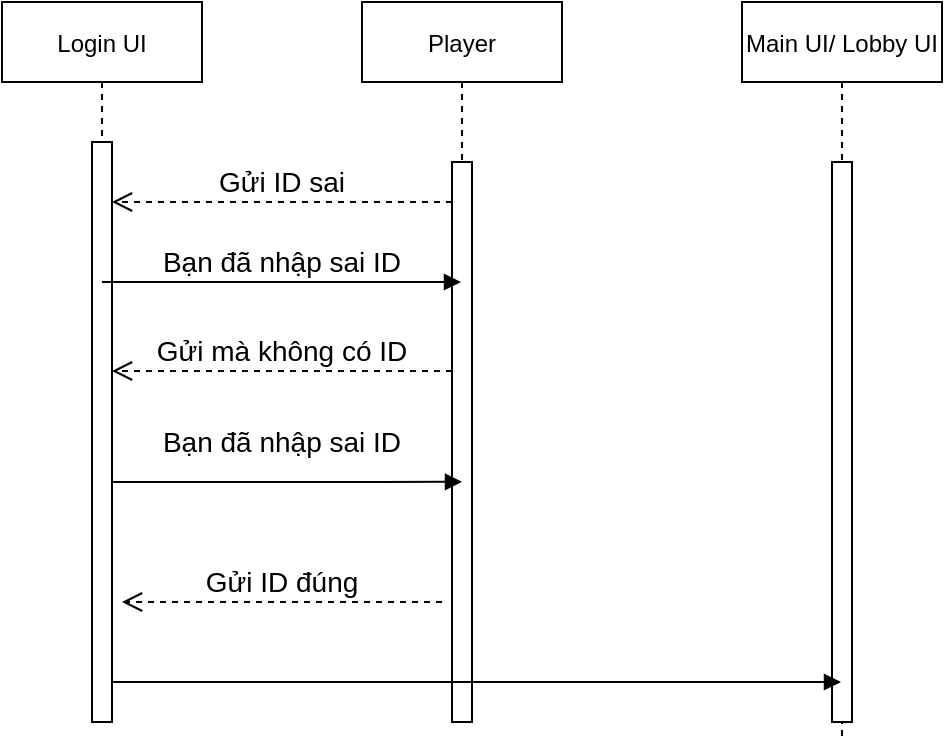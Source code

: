 <mxfile version="18.2.0" type="github" pages="5">
  <diagram id="kgpKYQtTHZ0yAKxKKP6v" name="Login">
    <mxGraphModel dx="1378" dy="788" grid="1" gridSize="10" guides="1" tooltips="1" connect="1" arrows="1" fold="1" page="1" pageScale="1" pageWidth="850" pageHeight="1100" math="0" shadow="0">
      <root>
        <mxCell id="0" />
        <mxCell id="1" parent="0" />
        <mxCell id="3nuBFxr9cyL0pnOWT2aG-1" value="Login UI" style="shape=umlLifeline;perimeter=lifelinePerimeter;container=1;collapsible=0;recursiveResize=0;rounded=0;shadow=0;strokeWidth=1;" parent="1" vertex="1">
          <mxGeometry x="120" y="80" width="100" height="360" as="geometry" />
        </mxCell>
        <mxCell id="3nuBFxr9cyL0pnOWT2aG-2" value="" style="points=[];perimeter=orthogonalPerimeter;rounded=0;shadow=0;strokeWidth=1;" parent="3nuBFxr9cyL0pnOWT2aG-1" vertex="1">
          <mxGeometry x="45" y="70" width="10" height="290" as="geometry" />
        </mxCell>
        <mxCell id="3nuBFxr9cyL0pnOWT2aG-5" value="Player" style="shape=umlLifeline;perimeter=lifelinePerimeter;container=1;collapsible=0;recursiveResize=0;rounded=0;shadow=0;strokeWidth=1;" parent="1" vertex="1">
          <mxGeometry x="300" y="80" width="100" height="360" as="geometry" />
        </mxCell>
        <mxCell id="3nuBFxr9cyL0pnOWT2aG-6" value="" style="points=[];perimeter=orthogonalPerimeter;rounded=0;shadow=0;strokeWidth=1;" parent="3nuBFxr9cyL0pnOWT2aG-5" vertex="1">
          <mxGeometry x="45" y="80" width="10" height="280" as="geometry" />
        </mxCell>
        <mxCell id="3nuBFxr9cyL0pnOWT2aG-7" value="Gửi ID sai" style="verticalAlign=bottom;endArrow=open;dashed=1;endSize=8;shadow=0;strokeWidth=1;fontSize=14;" parent="1" source="3nuBFxr9cyL0pnOWT2aG-6" target="3nuBFxr9cyL0pnOWT2aG-2" edge="1">
          <mxGeometry relative="1" as="geometry">
            <mxPoint x="275" y="236" as="targetPoint" />
            <mxPoint x="350" y="190" as="sourcePoint" />
            <Array as="points">
              <mxPoint x="260" y="180" />
            </Array>
          </mxGeometry>
        </mxCell>
        <mxCell id="vVQGNLxaUApxwbToktKd-1" value="Main UI/ Lobby UI" style="shape=umlLifeline;perimeter=lifelinePerimeter;container=1;collapsible=0;recursiveResize=0;rounded=0;shadow=0;strokeWidth=1;" parent="1" vertex="1">
          <mxGeometry x="490" y="80" width="100" height="370" as="geometry" />
        </mxCell>
        <mxCell id="vVQGNLxaUApxwbToktKd-2" value="" style="points=[];perimeter=orthogonalPerimeter;rounded=0;shadow=0;strokeWidth=1;" parent="vVQGNLxaUApxwbToktKd-1" vertex="1">
          <mxGeometry x="45" y="80" width="10" height="280" as="geometry" />
        </mxCell>
        <mxCell id="vVQGNLxaUApxwbToktKd-4" value="Bạn đã nhập sai ID" style="verticalAlign=bottom;endArrow=block;shadow=0;strokeWidth=1;fontSize=14;" parent="1" source="3nuBFxr9cyL0pnOWT2aG-1" target="3nuBFxr9cyL0pnOWT2aG-5" edge="1">
          <mxGeometry relative="1" as="geometry">
            <mxPoint x="185" y="250.0" as="sourcePoint" />
            <mxPoint x="355" y="250.0" as="targetPoint" />
            <Array as="points">
              <mxPoint x="290" y="220" />
            </Array>
          </mxGeometry>
        </mxCell>
        <mxCell id="vVQGNLxaUApxwbToktKd-5" value="" style="verticalAlign=bottom;endArrow=block;shadow=0;strokeWidth=1;fontSize=14;exitX=0.98;exitY=0.931;exitDx=0;exitDy=0;exitPerimeter=0;" parent="1" source="3nuBFxr9cyL0pnOWT2aG-2" target="vVQGNLxaUApxwbToktKd-1" edge="1">
          <mxGeometry relative="1" as="geometry">
            <mxPoint x="360" y="190.0" as="sourcePoint" />
            <mxPoint x="510" y="190" as="targetPoint" />
            <Array as="points">
              <mxPoint x="430" y="420" />
            </Array>
          </mxGeometry>
        </mxCell>
        <mxCell id="vVQGNLxaUApxwbToktKd-3" value="Gửi mà không có ID" style="verticalAlign=bottom;endArrow=open;dashed=1;endSize=8;shadow=0;strokeWidth=1;fontSize=14;" parent="1" edge="1">
          <mxGeometry relative="1" as="geometry">
            <mxPoint x="175" y="264.5" as="targetPoint" />
            <mxPoint x="345" y="264.5" as="sourcePoint" />
            <Array as="points">
              <mxPoint x="260" y="264.5" />
            </Array>
          </mxGeometry>
        </mxCell>
        <mxCell id="l9vPO6UozqXAFX-qgU7n-1" value="Bạn đã nhập sai ID" style="verticalAlign=bottom;endArrow=block;shadow=0;strokeWidth=1;fontSize=14;entryX=0.5;entryY=0.571;entryDx=0;entryDy=0;entryPerimeter=0;" parent="1" source="3nuBFxr9cyL0pnOWT2aG-2" target="3nuBFxr9cyL0pnOWT2aG-6" edge="1">
          <mxGeometry x="-0.029" y="10" relative="1" as="geometry">
            <mxPoint x="179.5" y="320" as="sourcePoint" />
            <mxPoint x="359.5" y="320" as="targetPoint" />
            <Array as="points">
              <mxPoint x="300" y="320" />
            </Array>
            <mxPoint as="offset" />
          </mxGeometry>
        </mxCell>
        <mxCell id="l9vPO6UozqXAFX-qgU7n-2" value="Gửi ID đúng" style="verticalAlign=bottom;endArrow=open;dashed=1;endSize=8;shadow=0;strokeWidth=1;fontSize=14;" parent="1" edge="1">
          <mxGeometry relative="1" as="geometry">
            <mxPoint x="180" y="380" as="targetPoint" />
            <mxPoint x="340" y="380" as="sourcePoint" />
            <Array as="points">
              <mxPoint x="265" y="380" />
            </Array>
          </mxGeometry>
        </mxCell>
      </root>
    </mxGraphModel>
  </diagram>
  <diagram id="Ul_5uO3QfGeozZq9Df6z" name="Main UI">
    <mxGraphModel dx="1378" dy="788" grid="1" gridSize="10" guides="1" tooltips="1" connect="1" arrows="1" fold="1" page="1" pageScale="1" pageWidth="827" pageHeight="1169" math="0" shadow="0">
      <root>
        <mxCell id="0" />
        <mxCell id="1" parent="0" />
        <mxCell id="vgy5f8Mt3fP38TNz5nEK-1" value="Player" style="shape=umlLifeline;perimeter=lifelinePerimeter;container=1;collapsible=0;recursiveResize=0;rounded=0;shadow=0;strokeWidth=1;" parent="1" vertex="1">
          <mxGeometry x="120" y="80" width="100" height="720" as="geometry" />
        </mxCell>
        <mxCell id="vgy5f8Mt3fP38TNz5nEK-2" value="" style="points=[];perimeter=orthogonalPerimeter;rounded=0;shadow=0;strokeWidth=1;" parent="vgy5f8Mt3fP38TNz5nEK-1" vertex="1">
          <mxGeometry x="45" y="70" width="10" height="650" as="geometry" />
        </mxCell>
        <mxCell id="vgy5f8Mt3fP38TNz5nEK-4" value="Main UI / Lobby UI" style="shape=umlLifeline;perimeter=lifelinePerimeter;container=1;collapsible=0;recursiveResize=0;rounded=0;shadow=0;strokeWidth=1;" parent="1" vertex="1">
          <mxGeometry x="300" y="80" width="100" height="720" as="geometry" />
        </mxCell>
        <mxCell id="vgy5f8Mt3fP38TNz5nEK-5" value="" style="points=[];perimeter=orthogonalPerimeter;rounded=0;shadow=0;strokeWidth=1;" parent="vgy5f8Mt3fP38TNz5nEK-4" vertex="1">
          <mxGeometry x="45" y="80" width="10" height="640" as="geometry" />
        </mxCell>
        <mxCell id="vgy5f8Mt3fP38TNz5nEK-8" value="Tab tăng Vàng" style="verticalAlign=bottom;endArrow=block;entryX=0;entryY=0;shadow=0;strokeWidth=1;fontSize=14;" parent="1" source="vgy5f8Mt3fP38TNz5nEK-2" target="vgy5f8Mt3fP38TNz5nEK-5" edge="1">
          <mxGeometry relative="1" as="geometry">
            <mxPoint x="275" y="160" as="sourcePoint" />
          </mxGeometry>
        </mxCell>
        <mxCell id="vgy5f8Mt3fP38TNz5nEK-9" value="Find Match UI" style="shape=umlLifeline;perimeter=lifelinePerimeter;container=1;collapsible=0;recursiveResize=0;rounded=0;shadow=0;strokeWidth=1;" parent="1" vertex="1">
          <mxGeometry x="490" y="80" width="100" height="470" as="geometry" />
        </mxCell>
        <mxCell id="vgy5f8Mt3fP38TNz5nEK-10" value="" style="points=[];perimeter=orthogonalPerimeter;rounded=0;shadow=0;strokeWidth=1;" parent="vgy5f8Mt3fP38TNz5nEK-9" vertex="1">
          <mxGeometry x="45" y="80" width="10" height="390" as="geometry" />
        </mxCell>
        <mxCell id="vgy5f8Mt3fP38TNz5nEK-11" value="Tab cửa hàng" style="verticalAlign=bottom;endArrow=block;shadow=0;strokeWidth=1;fontSize=14;" parent="1" source="vgy5f8Mt3fP38TNz5nEK-1" target="vgy5f8Mt3fP38TNz5nEK-4" edge="1">
          <mxGeometry relative="1" as="geometry">
            <mxPoint x="185" y="250.0" as="sourcePoint" />
            <mxPoint x="355" y="250.0" as="targetPoint" />
            <Array as="points">
              <mxPoint x="270" y="420" />
            </Array>
          </mxGeometry>
        </mxCell>
        <mxCell id="vgy5f8Mt3fP38TNz5nEK-12" value="" style="verticalAlign=bottom;endArrow=block;shadow=0;strokeWidth=1;fontSize=14;" parent="1" source="vgy5f8Mt3fP38TNz5nEK-5" target="vgy5f8Mt3fP38TNz5nEK-9" edge="1">
          <mxGeometry relative="1" as="geometry">
            <mxPoint x="360" y="190.0" as="sourcePoint" />
            <mxPoint x="510" y="190" as="targetPoint" />
            <Array as="points">
              <mxPoint x="420" y="180" />
            </Array>
          </mxGeometry>
        </mxCell>
        <mxCell id="q5w4GUs5gzEEkuVlOTlr-1" value="Tăng 100 Vàng" style="verticalAlign=bottom;endArrow=block;shadow=0;strokeWidth=1;fontSize=14;" parent="1" source="vgy5f8Mt3fP38TNz5nEK-5" target="vgy5f8Mt3fP38TNz5nEK-1" edge="1">
          <mxGeometry x="-0.246" y="-10" relative="1" as="geometry">
            <mxPoint x="340" y="190" as="sourcePoint" />
            <mxPoint x="340" y="240" as="targetPoint" />
            <Array as="points">
              <mxPoint x="260" y="210" />
            </Array>
            <mxPoint as="offset" />
          </mxGeometry>
        </mxCell>
        <mxCell id="q5w4GUs5gzEEkuVlOTlr-2" value="Tab tăng Ngọc" style="verticalAlign=bottom;endArrow=block;entryX=0;entryY=0;shadow=0;strokeWidth=1;fontSize=14;" parent="1" edge="1">
          <mxGeometry relative="1" as="geometry">
            <mxPoint x="175.5" y="260.0" as="sourcePoint" />
            <mxPoint x="345.5" y="260.0" as="targetPoint" />
            <Array as="points" />
          </mxGeometry>
        </mxCell>
        <mxCell id="q5w4GUs5gzEEkuVlOTlr-3" value="Tăng 100 Ngọc" style="verticalAlign=bottom;endArrow=block;shadow=0;strokeWidth=1;fontSize=14;" parent="1" edge="1">
          <mxGeometry x="-0.246" y="-10" relative="1" as="geometry">
            <mxPoint x="345.5" y="310" as="sourcePoint" />
            <mxPoint x="170" y="310" as="targetPoint" />
            <Array as="points">
              <mxPoint x="260.5" y="310" />
            </Array>
            <mxPoint as="offset" />
          </mxGeometry>
        </mxCell>
        <mxCell id="q5w4GUs5gzEEkuVlOTlr-4" value="Tab nút chiến đấu" style="verticalAlign=bottom;endArrow=block;shadow=0;strokeWidth=1;fontSize=14;" parent="1" edge="1">
          <mxGeometry relative="1" as="geometry">
            <mxPoint x="170" y="360" as="sourcePoint" />
            <mxPoint x="350" y="360" as="targetPoint" />
            <Array as="points" />
          </mxGeometry>
        </mxCell>
        <mxCell id="q5w4GUs5gzEEkuVlOTlr-5" value="Vào tìm đối thủ" style="verticalAlign=bottom;endArrow=block;shadow=0;strokeWidth=1;fontSize=14;" parent="1" edge="1">
          <mxGeometry relative="1" as="geometry">
            <mxPoint x="360" y="380" as="sourcePoint" />
            <mxPoint x="537" y="380" as="targetPoint" />
            <Array as="points" />
          </mxGeometry>
        </mxCell>
        <mxCell id="JGarRY3UZDbdFhexlCLd-1" value="Shop UI" style="shape=umlLifeline;perimeter=lifelinePerimeter;container=1;collapsible=0;recursiveResize=0;rounded=0;shadow=0;strokeWidth=1;" vertex="1" parent="1">
          <mxGeometry x="650" y="80" width="100" height="470" as="geometry" />
        </mxCell>
        <mxCell id="JGarRY3UZDbdFhexlCLd-2" value="" style="points=[];perimeter=orthogonalPerimeter;rounded=0;shadow=0;strokeWidth=1;" vertex="1" parent="JGarRY3UZDbdFhexlCLd-1">
          <mxGeometry x="45" y="80" width="10" height="390" as="geometry" />
        </mxCell>
        <mxCell id="JGarRY3UZDbdFhexlCLd-3" value="Vào cửa hàng" style="verticalAlign=bottom;endArrow=block;shadow=0;strokeWidth=1;fontSize=14;" edge="1" parent="1" target="JGarRY3UZDbdFhexlCLd-1">
          <mxGeometry relative="1" as="geometry">
            <mxPoint x="350" y="450" as="sourcePoint" />
            <mxPoint x="640" y="450" as="targetPoint" />
            <Array as="points" />
          </mxGeometry>
        </mxCell>
        <mxCell id="JGarRY3UZDbdFhexlCLd-4" value="Tab Card UI" style="verticalAlign=bottom;endArrow=block;shadow=0;strokeWidth=1;fontSize=14;" edge="1" parent="1" source="vgy5f8Mt3fP38TNz5nEK-2" target="vgy5f8Mt3fP38TNz5nEK-4">
          <mxGeometry relative="1" as="geometry">
            <mxPoint x="180" y="490" as="sourcePoint" />
            <mxPoint x="350" y="490" as="targetPoint" />
            <Array as="points">
              <mxPoint x="270.5" y="490" />
            </Array>
          </mxGeometry>
        </mxCell>
        <mxCell id="JGarRY3UZDbdFhexlCLd-5" value="Card UI" style="shape=umlLifeline;perimeter=lifelinePerimeter;container=1;collapsible=0;recursiveResize=0;rounded=0;shadow=0;strokeWidth=1;" vertex="1" parent="1">
          <mxGeometry x="810" y="80" width="100" height="470" as="geometry" />
        </mxCell>
        <mxCell id="JGarRY3UZDbdFhexlCLd-6" value="" style="points=[];perimeter=orthogonalPerimeter;rounded=0;shadow=0;strokeWidth=1;" vertex="1" parent="JGarRY3UZDbdFhexlCLd-5">
          <mxGeometry x="60" y="70" width="10" height="390" as="geometry" />
        </mxCell>
        <mxCell id="JGarRY3UZDbdFhexlCLd-7" value="Vào Card UI" style="verticalAlign=bottom;endArrow=block;shadow=0;strokeWidth=1;fontSize=14;exitX=1.1;exitY=0.587;exitDx=0;exitDy=0;exitPerimeter=0;" edge="1" parent="1" source="vgy5f8Mt3fP38TNz5nEK-5">
          <mxGeometry relative="1" as="geometry">
            <mxPoint x="360" y="530" as="sourcePoint" />
            <mxPoint x="875" y="530" as="targetPoint" />
            <Array as="points" />
          </mxGeometry>
        </mxCell>
        <mxCell id="JGarRY3UZDbdFhexlCLd-8" value="Tab mở rương" style="verticalAlign=bottom;endArrow=block;shadow=0;strokeWidth=1;fontSize=14;entryX=0.2;entryY=0.669;entryDx=0;entryDy=0;entryPerimeter=0;" edge="1" parent="1" target="vgy5f8Mt3fP38TNz5nEK-5">
          <mxGeometry relative="1" as="geometry">
            <mxPoint x="180" y="585" as="sourcePoint" />
            <mxPoint x="344.5" y="585" as="targetPoint" />
            <Array as="points">
              <mxPoint x="265.5" y="585" />
            </Array>
          </mxGeometry>
        </mxCell>
        <mxCell id="JGarRY3UZDbdFhexlCLd-9" value="Đếm ngược rương mở" style="verticalAlign=bottom;endArrow=block;shadow=0;strokeWidth=1;fontSize=14;" edge="1" parent="1">
          <mxGeometry x="-0.031" y="-10" relative="1" as="geometry">
            <mxPoint x="345.5" y="650" as="sourcePoint" />
            <mxPoint x="170" y="650" as="targetPoint" />
            <Array as="points">
              <mxPoint x="260.5" y="650" />
            </Array>
            <mxPoint as="offset" />
          </mxGeometry>
        </mxCell>
        <mxCell id="JGarRY3UZDbdFhexlCLd-12" value="Text" style="edgeLabel;html=1;align=center;verticalAlign=middle;resizable=0;points=[];" vertex="1" connectable="0" parent="JGarRY3UZDbdFhexlCLd-9">
          <mxGeometry x="0.191" y="-4" relative="1" as="geometry">
            <mxPoint x="1" as="offset" />
          </mxGeometry>
        </mxCell>
        <mxCell id="JGarRY3UZDbdFhexlCLd-10" value="Tab nhận rương đã mở" style="verticalAlign=bottom;endArrow=block;shadow=0;strokeWidth=1;fontSize=14;entryX=0.47;entryY=0.864;entryDx=0;entryDy=0;entryPerimeter=0;" edge="1" parent="1" target="vgy5f8Mt3fP38TNz5nEK-4">
          <mxGeometry relative="1" as="geometry">
            <mxPoint x="170" y="700" as="sourcePoint" />
            <mxPoint x="350" y="700" as="targetPoint" />
            <Array as="points">
              <mxPoint x="265.5" y="700" />
            </Array>
          </mxGeometry>
        </mxCell>
        <mxCell id="JGarRY3UZDbdFhexlCLd-13" value="Gửi vật phẩm trong rương" style="verticalAlign=bottom;endArrow=block;shadow=0;strokeWidth=1;fontSize=14;" edge="1" parent="1">
          <mxGeometry x="-0.031" y="-10" relative="1" as="geometry">
            <mxPoint x="346" y="760" as="sourcePoint" />
            <mxPoint x="170" y="760" as="targetPoint" />
            <Array as="points">
              <mxPoint x="260.5" y="760" />
            </Array>
            <mxPoint as="offset" />
          </mxGeometry>
        </mxCell>
        <mxCell id="JGarRY3UZDbdFhexlCLd-14" value="Text" style="edgeLabel;html=1;align=center;verticalAlign=middle;resizable=0;points=[];" vertex="1" connectable="0" parent="JGarRY3UZDbdFhexlCLd-13">
          <mxGeometry x="0.191" y="-4" relative="1" as="geometry">
            <mxPoint x="1" as="offset" />
          </mxGeometry>
        </mxCell>
      </root>
    </mxGraphModel>
  </diagram>
  <diagram id="UsLfQOOXq6uKnSK79dEE" name="Find Match">
    <mxGraphModel dx="2205" dy="788" grid="1" gridSize="10" guides="1" tooltips="1" connect="1" arrows="1" fold="1" page="1" pageScale="1" pageWidth="827" pageHeight="1169" math="0" shadow="0">
      <root>
        <mxCell id="0" />
        <mxCell id="1" parent="0" />
        <mxCell id="gu3wPk2-9Juq1TG-LscH-1" value="Find Match UI" style="shape=umlLifeline;perimeter=lifelinePerimeter;container=1;collapsible=0;recursiveResize=0;rounded=0;shadow=0;strokeWidth=1;" vertex="1" parent="1">
          <mxGeometry x="350" y="80" width="100" height="470" as="geometry" />
        </mxCell>
        <mxCell id="gu3wPk2-9Juq1TG-LscH-2" value="" style="points=[];perimeter=orthogonalPerimeter;rounded=0;shadow=0;strokeWidth=1;" vertex="1" parent="gu3wPk2-9Juq1TG-LscH-1">
          <mxGeometry x="45" y="80" width="10" height="390" as="geometry" />
        </mxCell>
        <mxCell id="CwVvzMCeGpDq4aHhCcMi-1" value="Tìm đối thủ" style="verticalAlign=bottom;endArrow=block;shadow=0;strokeWidth=1;fontSize=14;exitX=1.3;exitY=0.079;exitDx=0;exitDy=0;exitPerimeter=0;" edge="1" parent="gu3wPk2-9Juq1TG-LscH-1" source="gu3wPk2-9Juq1TG-LscH-2" target="gu3wPk2-9Juq1TG-LscH-1">
          <mxGeometry x="-0.588" relative="1" as="geometry">
            <mxPoint x="60" y="110" as="sourcePoint" />
            <mxPoint x="160" y="190" as="targetPoint" />
            <Array as="points">
              <mxPoint x="160" y="110" />
              <mxPoint x="160" y="150" />
            </Array>
            <mxPoint as="offset" />
          </mxGeometry>
        </mxCell>
        <mxCell id="HZ7dDVXrfk9SGpW5IDuA-1" value="Player" style="shape=umlLifeline;perimeter=lifelinePerimeter;container=1;collapsible=0;recursiveResize=0;rounded=0;shadow=0;strokeWidth=1;" vertex="1" parent="1">
          <mxGeometry x="-100" y="80" width="100" height="470" as="geometry" />
        </mxCell>
        <mxCell id="HZ7dDVXrfk9SGpW5IDuA-2" value="" style="points=[];perimeter=orthogonalPerimeter;rounded=0;shadow=0;strokeWidth=1;" vertex="1" parent="HZ7dDVXrfk9SGpW5IDuA-1">
          <mxGeometry x="45" y="80" width="10" height="390" as="geometry" />
        </mxCell>
        <mxCell id="HZ7dDVXrfk9SGpW5IDuA-3" value="Find Match UI" style="shape=umlLifeline;perimeter=lifelinePerimeter;container=1;collapsible=0;recursiveResize=0;rounded=0;shadow=0;strokeWidth=1;" vertex="1" parent="1">
          <mxGeometry x="600" y="80" width="100" height="470" as="geometry" />
        </mxCell>
        <mxCell id="HZ7dDVXrfk9SGpW5IDuA-4" value="" style="points=[];perimeter=orthogonalPerimeter;rounded=0;shadow=0;strokeWidth=1;" vertex="1" parent="HZ7dDVXrfk9SGpW5IDuA-3">
          <mxGeometry x="45" y="80" width="10" height="390" as="geometry" />
        </mxCell>
        <mxCell id="wtC-uaLift-vtg1qS7rX-1" value="Tìm thấy, game bắt đầu" style="verticalAlign=bottom;endArrow=block;shadow=0;strokeWidth=1;fontSize=14;exitX=1.2;exitY=0.364;exitDx=0;exitDy=0;exitPerimeter=0;" edge="1" parent="1" source="gu3wPk2-9Juq1TG-LscH-2">
          <mxGeometry relative="1" as="geometry">
            <mxPoint x="423" y="300" as="sourcePoint" />
            <mxPoint x="650" y="302" as="targetPoint" />
            <Array as="points" />
          </mxGeometry>
        </mxCell>
        <mxCell id="auQgfi1m2Q-ZtrnJmq-W-1" value="Main UI / Lobby UI" style="shape=umlLifeline;perimeter=lifelinePerimeter;container=1;collapsible=0;recursiveResize=0;rounded=0;shadow=0;strokeWidth=1;" vertex="1" parent="1">
          <mxGeometry x="100" y="80" width="100" height="470" as="geometry" />
        </mxCell>
        <mxCell id="auQgfi1m2Q-ZtrnJmq-W-2" value="" style="points=[];perimeter=orthogonalPerimeter;rounded=0;shadow=0;strokeWidth=1;" vertex="1" parent="auQgfi1m2Q-ZtrnJmq-W-1">
          <mxGeometry x="45" y="80" width="10" height="390" as="geometry" />
        </mxCell>
        <mxCell id="jtk3klKPrENCytkdl9Yx-1" value="Nhấn nút hủy bỏ" style="verticalAlign=bottom;endArrow=block;shadow=0;strokeWidth=1;fontSize=14;entryX=0;entryY=0.505;entryDx=0;entryDy=0;entryPerimeter=0;" edge="1" parent="1" source="HZ7dDVXrfk9SGpW5IDuA-2" target="gu3wPk2-9Juq1TG-LscH-2">
          <mxGeometry relative="1" as="geometry">
            <mxPoint x="-40" y="300" as="sourcePoint" />
            <mxPoint x="140" y="300" as="targetPoint" />
            <Array as="points" />
          </mxGeometry>
        </mxCell>
        <mxCell id="jtk3klKPrENCytkdl9Yx-3" value="Trở về màn hình chiến đấu" style="verticalAlign=bottom;endArrow=block;shadow=0;strokeWidth=1;fontSize=14;exitX=0.1;exitY=0.69;exitDx=0;exitDy=0;exitPerimeter=0;" edge="1" parent="1" source="gu3wPk2-9Juq1TG-LscH-2" target="auQgfi1m2Q-ZtrnJmq-W-2">
          <mxGeometry relative="1" as="geometry">
            <mxPoint x="390" y="430" as="sourcePoint" />
            <mxPoint x="160" y="420" as="targetPoint" />
            <Array as="points" />
          </mxGeometry>
        </mxCell>
      </root>
    </mxGraphModel>
  </diagram>
  <diagram id="X1QzbiwXvaV0UW6uLgLh" name="Play Game">
    <mxGraphModel dx="1621" dy="927" grid="1" gridSize="10" guides="1" tooltips="1" connect="1" arrows="1" fold="1" page="1" pageScale="1" pageWidth="827" pageHeight="1169" math="0" shadow="0">
      <root>
        <mxCell id="0" />
        <mxCell id="1" parent="0" />
        <mxCell id="Yzrl0Bm6p3Xadv_Nr3l_-1" value="Player" style="shape=umlLifeline;perimeter=lifelinePerimeter;container=1;collapsible=0;recursiveResize=0;rounded=0;shadow=0;strokeWidth=1;" vertex="1" parent="1">
          <mxGeometry x="20" y="160" width="100" height="860" as="geometry" />
        </mxCell>
        <mxCell id="Yzrl0Bm6p3Xadv_Nr3l_-2" value="" style="points=[];perimeter=orthogonalPerimeter;rounded=0;shadow=0;strokeWidth=1;" vertex="1" parent="Yzrl0Bm6p3Xadv_Nr3l_-1">
          <mxGeometry x="45" y="70" width="10" height="780" as="geometry" />
        </mxCell>
        <mxCell id="hKyhZP1-rrshGEeTA4xP-1" value="Main UI / Lobby UI" style="shape=umlLifeline;perimeter=lifelinePerimeter;container=1;collapsible=0;recursiveResize=0;rounded=0;shadow=0;strokeWidth=1;" vertex="1" parent="1">
          <mxGeometry x="727" y="160" width="100" height="880" as="geometry" />
        </mxCell>
        <mxCell id="hKyhZP1-rrshGEeTA4xP-2" value="" style="points=[];perimeter=orthogonalPerimeter;rounded=0;shadow=0;strokeWidth=1;" vertex="1" parent="hKyhZP1-rrshGEeTA4xP-1">
          <mxGeometry x="45" y="80" width="10" height="800" as="geometry" />
        </mxCell>
        <mxCell id="hKyhZP1-rrshGEeTA4xP-3" value="End Game UI" style="shape=umlLifeline;perimeter=lifelinePerimeter;container=1;collapsible=0;recursiveResize=0;rounded=0;shadow=0;strokeWidth=1;" vertex="1" parent="1">
          <mxGeometry x="480" y="160" width="100" height="720" as="geometry" />
        </mxCell>
        <mxCell id="hKyhZP1-rrshGEeTA4xP-5" value="Main Game UI" style="shape=umlLifeline;perimeter=lifelinePerimeter;container=1;collapsible=0;recursiveResize=0;rounded=0;shadow=0;strokeWidth=1;" vertex="1" parent="1">
          <mxGeometry x="220" y="160" width="100" height="800" as="geometry" />
        </mxCell>
        <mxCell id="hKyhZP1-rrshGEeTA4xP-6" value="" style="points=[];perimeter=orthogonalPerimeter;rounded=0;shadow=0;strokeWidth=1;" vertex="1" parent="hKyhZP1-rrshGEeTA4xP-5">
          <mxGeometry x="45" y="80" width="10" height="720" as="geometry" />
        </mxCell>
        <mxCell id="Gf2DpPIg1qy5QK6rClHg-1" value="Thắng, chuyển sang end game" style="verticalAlign=bottom;endArrow=block;shadow=0;strokeWidth=1;fontSize=14;exitX=1.2;exitY=0.502;exitDx=0;exitDy=0;exitPerimeter=0;entryX=-0.365;entryY=0.456;entryDx=0;entryDy=0;entryPerimeter=0;" edge="1" parent="1" source="hKyhZP1-rrshGEeTA4xP-6" target="hKyhZP1-rrshGEeTA4xP-4">
          <mxGeometry relative="1" as="geometry">
            <mxPoint x="290" y="560" as="sourcePoint" />
            <mxPoint x="520" y="560" as="targetPoint" />
            <Array as="points" />
          </mxGeometry>
        </mxCell>
        <mxCell id="Gf2DpPIg1qy5QK6rClHg-2" value="Thông báo chiến thắng, rương, danh vọng" style="verticalAlign=bottom;endArrow=block;shadow=0;strokeWidth=1;fontSize=14;exitX=0.2;exitY=0.573;exitDx=0;exitDy=0;exitPerimeter=0;entryX=0.543;entryY=0.601;entryDx=0;entryDy=0;entryPerimeter=0;" edge="1" parent="1" source="hKyhZP1-rrshGEeTA4xP-4" target="Yzrl0Bm6p3Xadv_Nr3l_-1">
          <mxGeometry relative="1" as="geometry">
            <mxPoint x="520" y="610" as="sourcePoint" />
            <mxPoint x="360" y="600" as="targetPoint" />
            <Array as="points" />
          </mxGeometry>
        </mxCell>
        <mxCell id="Gf2DpPIg1qy5QK6rClHg-3" value="Thua, chuyển sang end game" style="verticalAlign=bottom;endArrow=block;shadow=0;strokeWidth=1;fontSize=14;exitX=1.5;exitY=0.688;exitDx=0;exitDy=0;exitPerimeter=0;entryX=0;entryY=0.664;entryDx=0;entryDy=0;entryPerimeter=0;" edge="1" parent="1" source="hKyhZP1-rrshGEeTA4xP-6" target="hKyhZP1-rrshGEeTA4xP-4">
          <mxGeometry relative="1" as="geometry">
            <mxPoint x="287" y="681.28" as="sourcePoint" />
            <mxPoint x="540" y="680" as="targetPoint" />
            <Array as="points" />
          </mxGeometry>
        </mxCell>
        <mxCell id="Gf2DpPIg1qy5QK6rClHg-4" value="Thông báo thua, rương, danh vọng" style="verticalAlign=bottom;endArrow=block;shadow=0;strokeWidth=1;fontSize=14;entryX=0.531;entryY=0.735;entryDx=0;entryDy=0;entryPerimeter=0;exitX=0.5;exitY=0.746;exitDx=0;exitDy=0;exitPerimeter=0;" edge="1" parent="1" source="hKyhZP1-rrshGEeTA4xP-4" target="Yzrl0Bm6p3Xadv_Nr3l_-1">
          <mxGeometry relative="1" as="geometry">
            <mxPoint x="530" y="790" as="sourcePoint" />
            <mxPoint x="100" y="740" as="targetPoint" />
            <Array as="points">
              <mxPoint x="330" y="790" />
            </Array>
          </mxGeometry>
        </mxCell>
        <mxCell id="Gf2DpPIg1qy5QK6rClHg-5" value="Hòa, chuyển sang end game" style="verticalAlign=bottom;endArrow=block;shadow=0;strokeWidth=1;fontSize=14;exitX=1.3;exitY=0.832;exitDx=0;exitDy=0;exitPerimeter=0;entryX=0.106;entryY=0.813;entryDx=0;entryDy=0;entryPerimeter=0;" edge="1" parent="1" source="hKyhZP1-rrshGEeTA4xP-6" target="hKyhZP1-rrshGEeTA4xP-4">
          <mxGeometry relative="1" as="geometry">
            <mxPoint x="280" y="840" as="sourcePoint" />
            <mxPoint x="520" y="841" as="targetPoint" />
            <Array as="points" />
          </mxGeometry>
        </mxCell>
        <mxCell id="Gf2DpPIg1qy5QK6rClHg-6" value="Thông báo hòa, rương, danh vọng" style="verticalAlign=bottom;endArrow=block;shadow=0;strokeWidth=1;fontSize=14;exitX=-0.012;exitY=0.893;exitDx=0;exitDy=0;exitPerimeter=0;entryX=0.508;entryY=0.841;entryDx=0;entryDy=0;entryPerimeter=0;" edge="1" parent="1" source="hKyhZP1-rrshGEeTA4xP-4" target="Yzrl0Bm6p3Xadv_Nr3l_-1">
          <mxGeometry relative="1" as="geometry">
            <mxPoint x="520" y="890" as="sourcePoint" />
            <mxPoint x="90" y="890" as="targetPoint" />
            <Array as="points" />
          </mxGeometry>
        </mxCell>
        <mxCell id="hKyhZP1-rrshGEeTA4xP-4" value="" style="points=[];perimeter=orthogonalPerimeter;rounded=0;shadow=0;strokeWidth=1;" vertex="1" parent="1">
          <mxGeometry x="525" y="300" width="10" height="660" as="geometry" />
        </mxCell>
        <mxCell id="Gf2DpPIg1qy5QK6rClHg-8" value="Tab về nhà" style="verticalAlign=bottom;endArrow=block;shadow=0;strokeWidth=1;fontSize=14;exitX=0.9;exitY=0.906;exitDx=0;exitDy=0;exitPerimeter=0;entryX=0.1;entryY=0.971;entryDx=0;entryDy=0;entryPerimeter=0;" edge="1" parent="1" source="Yzrl0Bm6p3Xadv_Nr3l_-2" target="hKyhZP1-rrshGEeTA4xP-4">
          <mxGeometry relative="1" as="geometry">
            <mxPoint x="80" y="940" as="sourcePoint" />
            <mxPoint x="770" y="940" as="targetPoint" />
            <Array as="points" />
          </mxGeometry>
        </mxCell>
        <mxCell id="Gf2DpPIg1qy5QK6rClHg-9" value="Trở về màn hình chiến đấu" style="verticalAlign=bottom;endArrow=block;shadow=0;strokeWidth=1;fontSize=14;exitX=1;exitY=0.991;exitDx=0;exitDy=0;exitPerimeter=0;entryX=0.935;entryY=0.891;entryDx=0;entryDy=0;entryPerimeter=0;" edge="1" parent="1" source="hKyhZP1-rrshGEeTA4xP-4" target="hKyhZP1-rrshGEeTA4xP-2">
          <mxGeometry x="0.139" y="14" relative="1" as="geometry">
            <mxPoint x="376" y="1000.42" as="sourcePoint" />
            <mxPoint x="770" y="950" as="targetPoint" />
            <Array as="points" />
            <mxPoint as="offset" />
          </mxGeometry>
        </mxCell>
        <mxCell id="Gf2DpPIg1qy5QK6rClHg-10" value="Tăng/không rương, tăng/giảm/không danh vọng" style="verticalAlign=bottom;endArrow=block;shadow=0;strokeWidth=1;fontSize=14;entryX=0.106;entryY=0.968;entryDx=0;entryDy=0;entryPerimeter=0;exitX=-0.124;exitY=0.941;exitDx=0;exitDy=0;exitPerimeter=0;" edge="1" parent="1" source="hKyhZP1-rrshGEeTA4xP-2" target="Yzrl0Bm6p3Xadv_Nr3l_-2">
          <mxGeometry x="0.088" y="-8" relative="1" as="geometry">
            <mxPoint x="770" y="1000" as="sourcePoint" />
            <mxPoint x="90" y="1010" as="targetPoint" />
            <Array as="points" />
            <mxPoint as="offset" />
          </mxGeometry>
        </mxCell>
      </root>
    </mxGraphModel>
  </diagram>
  <diagram id="qk1u3NQa3lpbSR8lXsx0" name="Card UI">
    <mxGraphModel dx="2205" dy="788" grid="1" gridSize="10" guides="1" tooltips="1" connect="1" arrows="1" fold="1" page="1" pageScale="1" pageWidth="827" pageHeight="1169" math="0" shadow="0">
      <root>
        <mxCell id="0" />
        <mxCell id="1" parent="0" />
        <mxCell id="-vornVqQyH1mFGk9SgV9-1" value="Player" style="shape=umlLifeline;perimeter=lifelinePerimeter;container=1;collapsible=0;recursiveResize=0;rounded=0;shadow=0;strokeWidth=1;" vertex="1" parent="1">
          <mxGeometry x="-100" y="80" width="100" height="370" as="geometry" />
        </mxCell>
        <mxCell id="-vornVqQyH1mFGk9SgV9-2" value="" style="points=[];perimeter=orthogonalPerimeter;rounded=0;shadow=0;strokeWidth=1;" vertex="1" parent="-vornVqQyH1mFGk9SgV9-1">
          <mxGeometry x="45" y="80" width="10" height="290" as="geometry" />
        </mxCell>
        <mxCell id="-vornVqQyH1mFGk9SgV9-3" value="Card UI" style="shape=umlLifeline;perimeter=lifelinePerimeter;container=1;collapsible=0;recursiveResize=0;rounded=0;shadow=0;strokeWidth=1;" vertex="1" parent="1">
          <mxGeometry x="100" y="80" width="100" height="370" as="geometry" />
        </mxCell>
        <mxCell id="-vornVqQyH1mFGk9SgV9-4" value="" style="points=[];perimeter=orthogonalPerimeter;rounded=0;shadow=0;strokeWidth=1;" vertex="1" parent="-vornVqQyH1mFGk9SgV9-3">
          <mxGeometry x="45" y="80" width="10" height="290" as="geometry" />
        </mxCell>
        <mxCell id="n3zW1cvHg2iSIm8ZCF4G-1" value="Tab vào thẻ" style="verticalAlign=bottom;endArrow=block;shadow=0;strokeWidth=1;fontSize=14;" edge="1" parent="1">
          <mxGeometry relative="1" as="geometry">
            <mxPoint x="-40" y="180" as="sourcePoint" />
            <mxPoint x="150" y="180" as="targetPoint" />
            <Array as="points" />
          </mxGeometry>
        </mxCell>
        <mxCell id="47N7qnt8gmpcAmhyuxTI-2" value="Hiện thông tin thể" style="verticalAlign=bottom;endArrow=block;shadow=0;strokeWidth=1;fontSize=14;" edge="1" parent="1" source="-vornVqQyH1mFGk9SgV9-3" target="-vornVqQyH1mFGk9SgV9-1">
          <mxGeometry relative="1" as="geometry">
            <mxPoint x="20" y="240" as="sourcePoint" />
            <mxPoint x="167" y="200" as="targetPoint" />
            <Array as="points">
              <mxPoint x="60" y="220" />
            </Array>
          </mxGeometry>
        </mxCell>
        <mxCell id="47N7qnt8gmpcAmhyuxTI-3" value="Tab đổi thẻ" style="verticalAlign=bottom;endArrow=block;shadow=0;strokeWidth=1;fontSize=14;" edge="1" parent="1" source="-vornVqQyH1mFGk9SgV9-1">
          <mxGeometry relative="1" as="geometry">
            <mxPoint x="-30" y="264.5" as="sourcePoint" />
            <mxPoint x="150" y="260" as="targetPoint" />
            <Array as="points" />
          </mxGeometry>
        </mxCell>
        <mxCell id="47N7qnt8gmpcAmhyuxTI-4" value="Tab " style="verticalAlign=bottom;endArrow=block;shadow=0;strokeWidth=1;fontSize=14;entryX=0.5;entryY=0.483;entryDx=0;entryDy=0;entryPerimeter=0;" edge="1" parent="1" source="-vornVqQyH1mFGk9SgV9-1" target="-vornVqQyH1mFGk9SgV9-4">
          <mxGeometry relative="1" as="geometry">
            <mxPoint x="60" y="350" as="sourcePoint" />
            <mxPoint x="130" y="282" as="targetPoint" />
            <Array as="points">
              <mxPoint x="60" y="300" />
            </Array>
          </mxGeometry>
        </mxCell>
      </root>
    </mxGraphModel>
  </diagram>
</mxfile>
